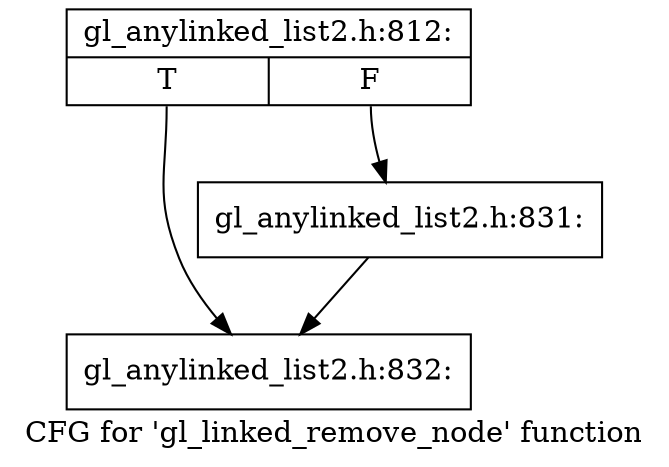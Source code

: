 digraph "CFG for 'gl_linked_remove_node' function" {
	label="CFG for 'gl_linked_remove_node' function";

	Node0xc767ad0 [shape=record,label="{gl_anylinked_list2.h:812:|{<s0>T|<s1>F}}"];
	Node0xc767ad0:s0 -> Node0xc77c490;
	Node0xc767ad0:s1 -> Node0xc77c420;
	Node0xc77c420 [shape=record,label="{gl_anylinked_list2.h:831:}"];
	Node0xc77c420 -> Node0xc77c490;
	Node0xc77c490 [shape=record,label="{gl_anylinked_list2.h:832:}"];
}
